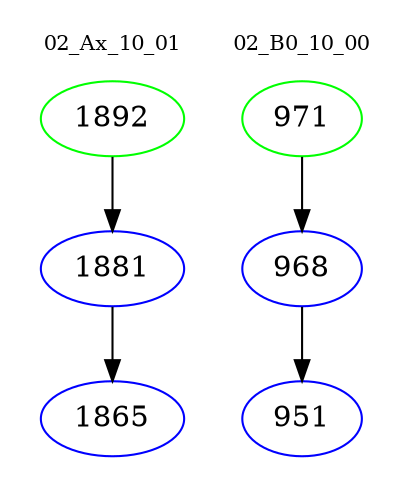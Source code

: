 digraph{
subgraph cluster_0 {
color = white
label = "02_Ax_10_01";
fontsize=10;
T0_1892 [label="1892", color="green"]
T0_1892 -> T0_1881 [color="black"]
T0_1881 [label="1881", color="blue"]
T0_1881 -> T0_1865 [color="black"]
T0_1865 [label="1865", color="blue"]
}
subgraph cluster_1 {
color = white
label = "02_B0_10_00";
fontsize=10;
T1_971 [label="971", color="green"]
T1_971 -> T1_968 [color="black"]
T1_968 [label="968", color="blue"]
T1_968 -> T1_951 [color="black"]
T1_951 [label="951", color="blue"]
}
}
